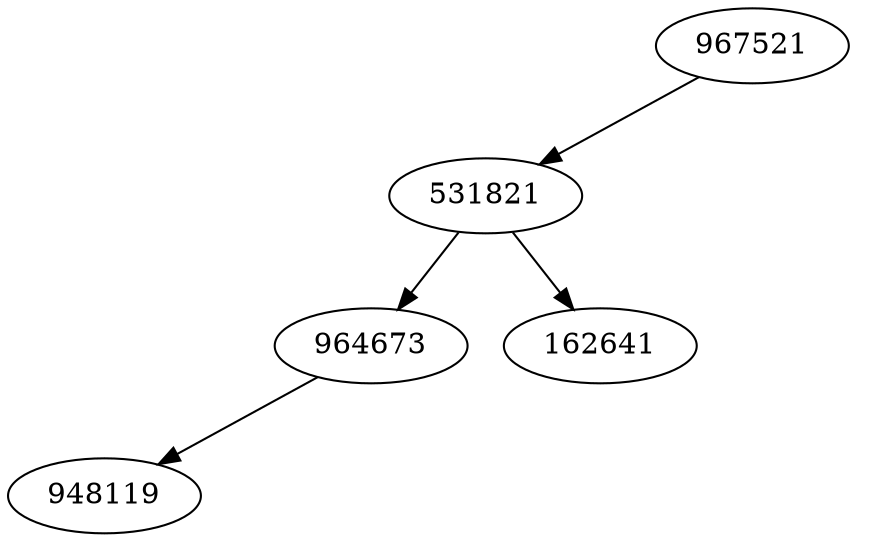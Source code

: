 digraph BSTree{
	967521 -> 531821;
	967521 -> null967521[weight=100, style=invis];null967521[style=invis];
	531821 -> 964673;
	964673 -> 948119;
	964673 -> null964673[weight=100, style=invis];null964673[style=invis];
	531821 -> 162641;
}
